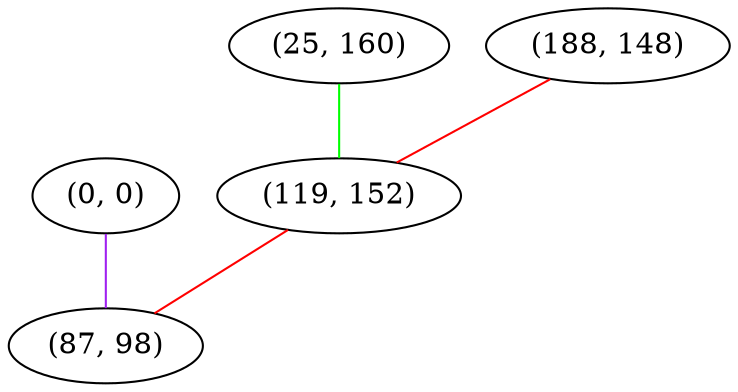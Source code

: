 graph "" {
"(0, 0)";
"(25, 160)";
"(188, 148)";
"(119, 152)";
"(87, 98)";
"(0, 0)" -- "(87, 98)"  [color=purple, key=0, weight=4];
"(25, 160)" -- "(119, 152)"  [color=green, key=0, weight=2];
"(188, 148)" -- "(119, 152)"  [color=red, key=0, weight=1];
"(119, 152)" -- "(87, 98)"  [color=red, key=0, weight=1];
}
